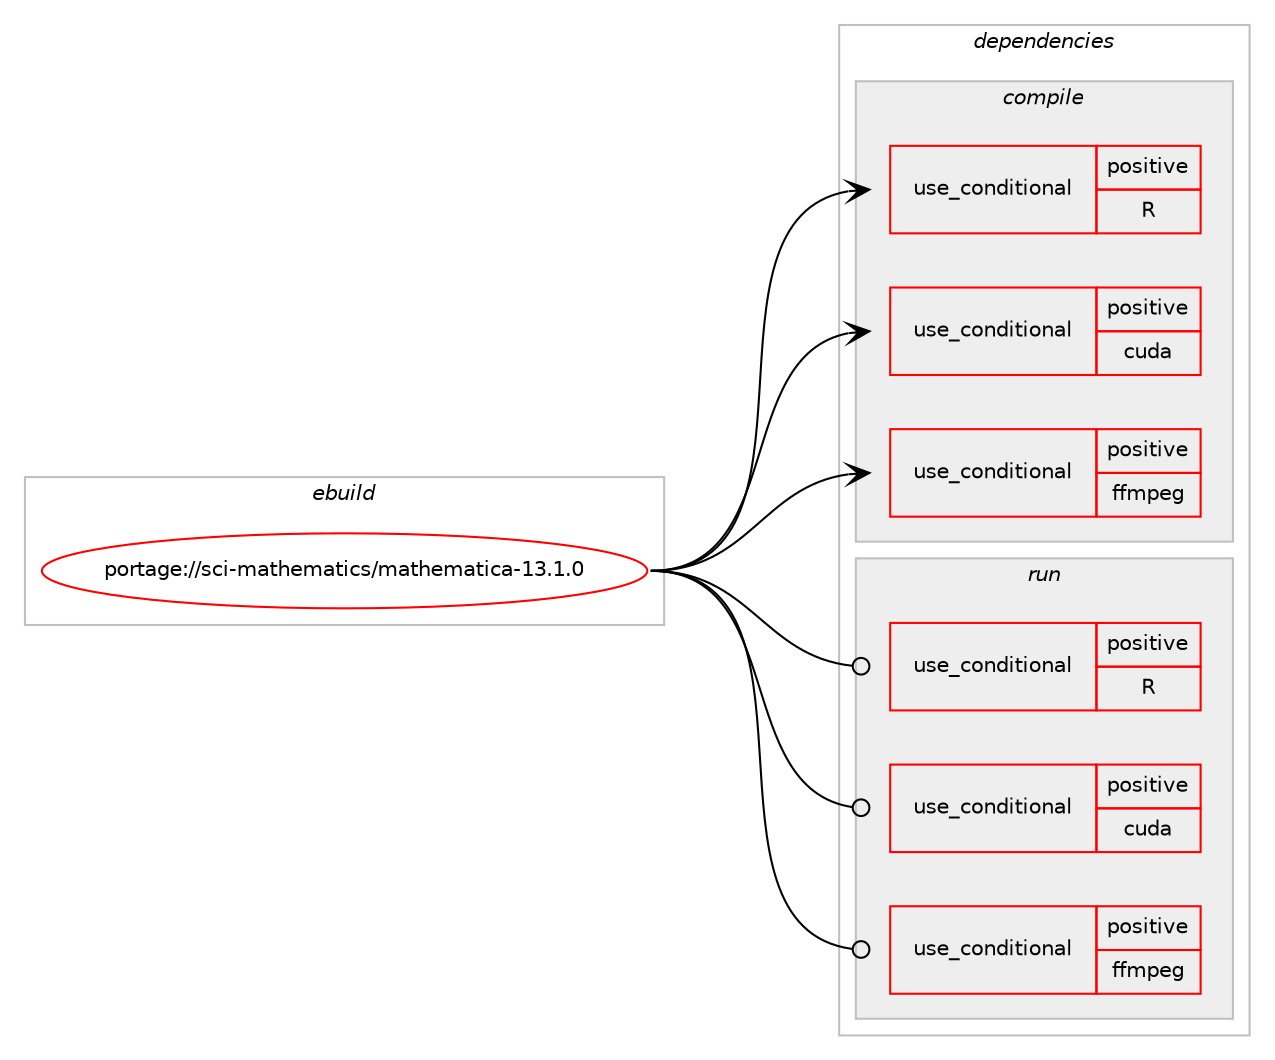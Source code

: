 digraph prolog {

# *************
# Graph options
# *************

newrank=true;
concentrate=true;
compound=true;
graph [rankdir=LR,fontname=Helvetica,fontsize=10,ranksep=1.5];#, ranksep=2.5, nodesep=0.2];
edge  [arrowhead=vee];
node  [fontname=Helvetica,fontsize=10];

# **********
# The ebuild
# **********

subgraph cluster_leftcol {
color=gray;
rank=same;
label=<<i>ebuild</i>>;
id [label="portage://sci-mathematics/mathematica-13.1.0", color=red, width=4, href="../sci-mathematics/mathematica-13.1.0.svg"];
}

# ****************
# The dependencies
# ****************

subgraph cluster_midcol {
color=gray;
label=<<i>dependencies</i>>;
subgraph cluster_compile {
fillcolor="#eeeeee";
style=filled;
label=<<i>compile</i>>;
subgraph cond105584 {
dependency203908 [label=<<TABLE BORDER="0" CELLBORDER="1" CELLSPACING="0" CELLPADDING="4"><TR><TD ROWSPAN="3" CELLPADDING="10">use_conditional</TD></TR><TR><TD>positive</TD></TR><TR><TD>R</TD></TR></TABLE>>, shape=none, color=red];
# *** BEGIN UNKNOWN DEPENDENCY TYPE (TODO) ***
# dependency203908 -> package_dependency(portage://sci-mathematics/mathematica-13.1.0,install,no,dev-lang,R,none,[,,],[],[])
# *** END UNKNOWN DEPENDENCY TYPE (TODO) ***

}
id:e -> dependency203908:w [weight=20,style="solid",arrowhead="vee"];
subgraph cond105585 {
dependency203909 [label=<<TABLE BORDER="0" CELLBORDER="1" CELLSPACING="0" CELLPADDING="4"><TR><TD ROWSPAN="3" CELLPADDING="10">use_conditional</TD></TR><TR><TD>positive</TD></TR><TR><TD>cuda</TD></TR></TABLE>>, shape=none, color=red];
# *** BEGIN UNKNOWN DEPENDENCY TYPE (TODO) ***
# dependency203909 -> package_dependency(portage://sci-mathematics/mathematica-13.1.0,install,no,dev-util,nvidia-cuda-toolkit,none,[,,],[],[])
# *** END UNKNOWN DEPENDENCY TYPE (TODO) ***

}
id:e -> dependency203909:w [weight=20,style="solid",arrowhead="vee"];
subgraph cond105586 {
dependency203910 [label=<<TABLE BORDER="0" CELLBORDER="1" CELLSPACING="0" CELLPADDING="4"><TR><TD ROWSPAN="3" CELLPADDING="10">use_conditional</TD></TR><TR><TD>positive</TD></TR><TR><TD>ffmpeg</TD></TR></TABLE>>, shape=none, color=red];
# *** BEGIN UNKNOWN DEPENDENCY TYPE (TODO) ***
# dependency203910 -> package_dependency(portage://sci-mathematics/mathematica-13.1.0,install,no,media-video,ffmpeg,none,[,,],[],[])
# *** END UNKNOWN DEPENDENCY TYPE (TODO) ***

}
id:e -> dependency203910:w [weight=20,style="solid",arrowhead="vee"];
# *** BEGIN UNKNOWN DEPENDENCY TYPE (TODO) ***
# id -> package_dependency(portage://sci-mathematics/mathematica-13.1.0,install,no,media-libs,freetype,none,[,,],[],[])
# *** END UNKNOWN DEPENDENCY TYPE (TODO) ***

# *** BEGIN UNKNOWN DEPENDENCY TYPE (TODO) ***
# id -> package_dependency(portage://sci-mathematics/mathematica-13.1.0,install,no,virtual,libcrypt,none,[,,],[],[])
# *** END UNKNOWN DEPENDENCY TYPE (TODO) ***

}
subgraph cluster_compileandrun {
fillcolor="#eeeeee";
style=filled;
label=<<i>compile and run</i>>;
}
subgraph cluster_run {
fillcolor="#eeeeee";
style=filled;
label=<<i>run</i>>;
subgraph cond105587 {
dependency203911 [label=<<TABLE BORDER="0" CELLBORDER="1" CELLSPACING="0" CELLPADDING="4"><TR><TD ROWSPAN="3" CELLPADDING="10">use_conditional</TD></TR><TR><TD>positive</TD></TR><TR><TD>R</TD></TR></TABLE>>, shape=none, color=red];
# *** BEGIN UNKNOWN DEPENDENCY TYPE (TODO) ***
# dependency203911 -> package_dependency(portage://sci-mathematics/mathematica-13.1.0,run,no,dev-lang,R,none,[,,],[],[])
# *** END UNKNOWN DEPENDENCY TYPE (TODO) ***

}
id:e -> dependency203911:w [weight=20,style="solid",arrowhead="odot"];
subgraph cond105588 {
dependency203912 [label=<<TABLE BORDER="0" CELLBORDER="1" CELLSPACING="0" CELLPADDING="4"><TR><TD ROWSPAN="3" CELLPADDING="10">use_conditional</TD></TR><TR><TD>positive</TD></TR><TR><TD>cuda</TD></TR></TABLE>>, shape=none, color=red];
# *** BEGIN UNKNOWN DEPENDENCY TYPE (TODO) ***
# dependency203912 -> package_dependency(portage://sci-mathematics/mathematica-13.1.0,run,no,dev-util,nvidia-cuda-toolkit,none,[,,],[],[])
# *** END UNKNOWN DEPENDENCY TYPE (TODO) ***

}
id:e -> dependency203912:w [weight=20,style="solid",arrowhead="odot"];
subgraph cond105589 {
dependency203913 [label=<<TABLE BORDER="0" CELLBORDER="1" CELLSPACING="0" CELLPADDING="4"><TR><TD ROWSPAN="3" CELLPADDING="10">use_conditional</TD></TR><TR><TD>positive</TD></TR><TR><TD>ffmpeg</TD></TR></TABLE>>, shape=none, color=red];
# *** BEGIN UNKNOWN DEPENDENCY TYPE (TODO) ***
# dependency203913 -> package_dependency(portage://sci-mathematics/mathematica-13.1.0,run,no,media-video,ffmpeg,none,[,,],[],[])
# *** END UNKNOWN DEPENDENCY TYPE (TODO) ***

}
id:e -> dependency203913:w [weight=20,style="solid",arrowhead="odot"];
# *** BEGIN UNKNOWN DEPENDENCY TYPE (TODO) ***
# id -> package_dependency(portage://sci-mathematics/mathematica-13.1.0,run,no,media-libs,freetype,none,[,,],[],[])
# *** END UNKNOWN DEPENDENCY TYPE (TODO) ***

# *** BEGIN UNKNOWN DEPENDENCY TYPE (TODO) ***
# id -> package_dependency(portage://sci-mathematics/mathematica-13.1.0,run,no,virtual,libcrypt,none,[,,],[],[])
# *** END UNKNOWN DEPENDENCY TYPE (TODO) ***

}
}

# **************
# The candidates
# **************

subgraph cluster_choices {
rank=same;
color=gray;
label=<<i>candidates</i>>;

}

}
